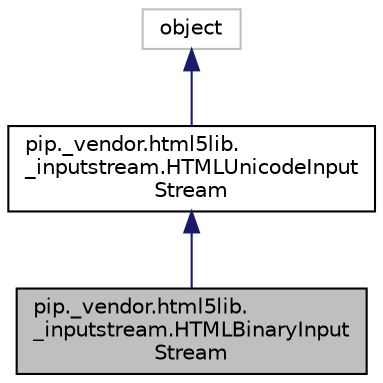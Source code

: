 digraph "pip._vendor.html5lib._inputstream.HTMLBinaryInputStream"
{
 // LATEX_PDF_SIZE
  edge [fontname="Helvetica",fontsize="10",labelfontname="Helvetica",labelfontsize="10"];
  node [fontname="Helvetica",fontsize="10",shape=record];
  Node1 [label="pip._vendor.html5lib.\l_inputstream.HTMLBinaryInput\lStream",height=0.2,width=0.4,color="black", fillcolor="grey75", style="filled", fontcolor="black",tooltip=" "];
  Node2 -> Node1 [dir="back",color="midnightblue",fontsize="10",style="solid",fontname="Helvetica"];
  Node2 [label="pip._vendor.html5lib.\l_inputstream.HTMLUnicodeInput\lStream",height=0.2,width=0.4,color="black", fillcolor="white", style="filled",URL="$classpip_1_1__vendor_1_1html5lib_1_1__inputstream_1_1_h_t_m_l_unicode_input_stream.html",tooltip=" "];
  Node3 -> Node2 [dir="back",color="midnightblue",fontsize="10",style="solid",fontname="Helvetica"];
  Node3 [label="object",height=0.2,width=0.4,color="grey75", fillcolor="white", style="filled",tooltip=" "];
}
